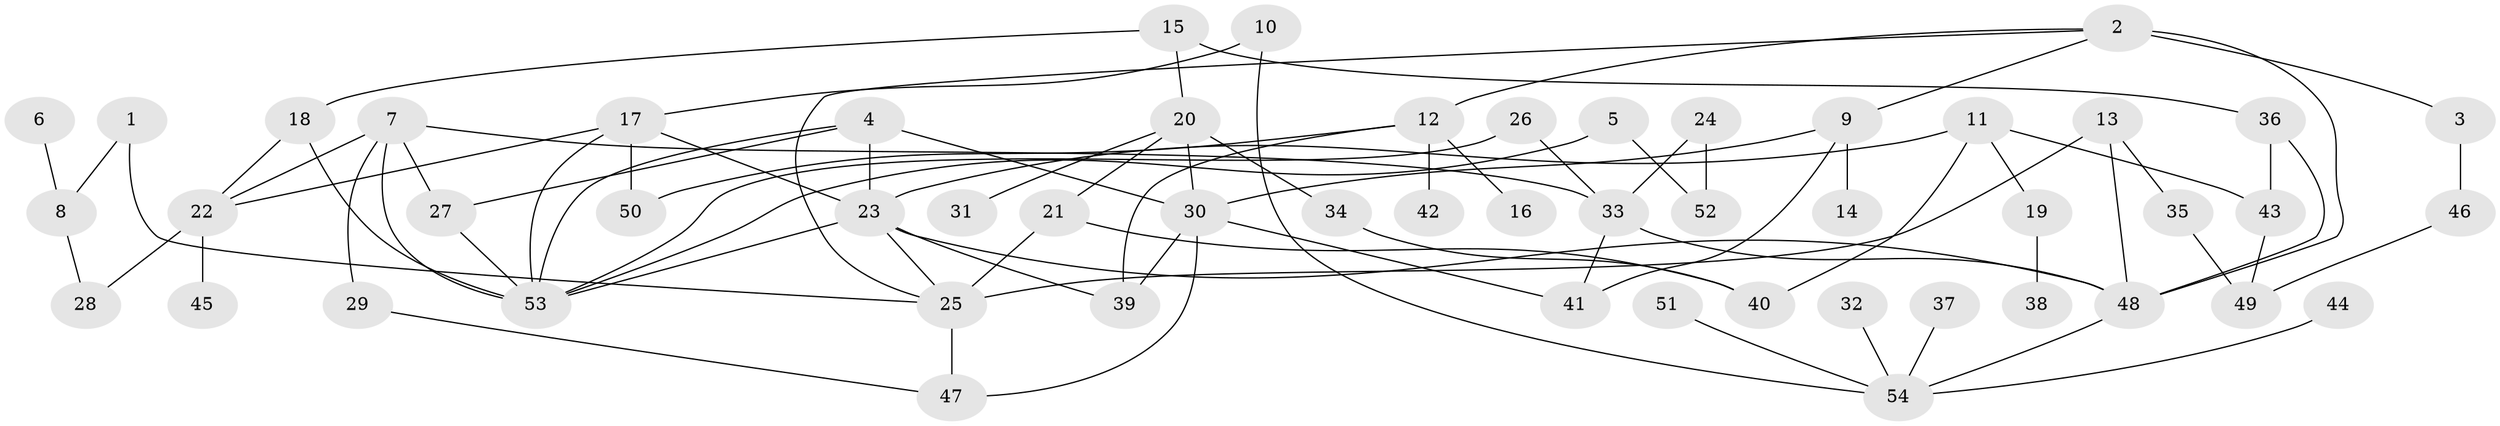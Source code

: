 // original degree distribution, {5: 0.037037037037037035, 7: 0.037037037037037035, 10: 0.009259259259259259, 6: 0.046296296296296294, 3: 0.23148148148148148, 2: 0.2777777777777778, 4: 0.07407407407407407, 1: 0.28703703703703703}
// Generated by graph-tools (version 1.1) at 2025/01/03/09/25 03:01:07]
// undirected, 54 vertices, 82 edges
graph export_dot {
graph [start="1"]
  node [color=gray90,style=filled];
  1;
  2;
  3;
  4;
  5;
  6;
  7;
  8;
  9;
  10;
  11;
  12;
  13;
  14;
  15;
  16;
  17;
  18;
  19;
  20;
  21;
  22;
  23;
  24;
  25;
  26;
  27;
  28;
  29;
  30;
  31;
  32;
  33;
  34;
  35;
  36;
  37;
  38;
  39;
  40;
  41;
  42;
  43;
  44;
  45;
  46;
  47;
  48;
  49;
  50;
  51;
  52;
  53;
  54;
  1 -- 8 [weight=1.0];
  1 -- 25 [weight=1.0];
  2 -- 3 [weight=1.0];
  2 -- 9 [weight=1.0];
  2 -- 12 [weight=1.0];
  2 -- 25 [weight=1.0];
  2 -- 48 [weight=2.0];
  3 -- 46 [weight=1.0];
  4 -- 23 [weight=1.0];
  4 -- 27 [weight=1.0];
  4 -- 30 [weight=1.0];
  4 -- 53 [weight=1.0];
  5 -- 52 [weight=1.0];
  5 -- 53 [weight=1.0];
  6 -- 8 [weight=1.0];
  7 -- 22 [weight=1.0];
  7 -- 27 [weight=1.0];
  7 -- 29 [weight=1.0];
  7 -- 33 [weight=1.0];
  7 -- 53 [weight=1.0];
  8 -- 28 [weight=1.0];
  9 -- 14 [weight=2.0];
  9 -- 30 [weight=1.0];
  9 -- 41 [weight=1.0];
  10 -- 17 [weight=1.0];
  10 -- 54 [weight=1.0];
  11 -- 19 [weight=1.0];
  11 -- 23 [weight=1.0];
  11 -- 40 [weight=1.0];
  11 -- 43 [weight=1.0];
  12 -- 16 [weight=1.0];
  12 -- 39 [weight=1.0];
  12 -- 42 [weight=1.0];
  12 -- 50 [weight=1.0];
  13 -- 25 [weight=1.0];
  13 -- 35 [weight=1.0];
  13 -- 48 [weight=1.0];
  15 -- 18 [weight=1.0];
  15 -- 20 [weight=1.0];
  15 -- 36 [weight=1.0];
  17 -- 22 [weight=1.0];
  17 -- 23 [weight=1.0];
  17 -- 50 [weight=1.0];
  17 -- 53 [weight=1.0];
  18 -- 22 [weight=1.0];
  18 -- 53 [weight=1.0];
  19 -- 38 [weight=1.0];
  20 -- 21 [weight=1.0];
  20 -- 30 [weight=2.0];
  20 -- 31 [weight=1.0];
  20 -- 34 [weight=1.0];
  21 -- 25 [weight=2.0];
  21 -- 40 [weight=1.0];
  22 -- 28 [weight=1.0];
  22 -- 45 [weight=1.0];
  23 -- 25 [weight=1.0];
  23 -- 39 [weight=1.0];
  23 -- 48 [weight=1.0];
  23 -- 53 [weight=1.0];
  24 -- 33 [weight=1.0];
  24 -- 52 [weight=1.0];
  25 -- 47 [weight=3.0];
  26 -- 33 [weight=1.0];
  26 -- 53 [weight=1.0];
  27 -- 53 [weight=1.0];
  29 -- 47 [weight=1.0];
  30 -- 39 [weight=2.0];
  30 -- 41 [weight=1.0];
  30 -- 47 [weight=1.0];
  32 -- 54 [weight=1.0];
  33 -- 41 [weight=1.0];
  33 -- 48 [weight=1.0];
  34 -- 40 [weight=1.0];
  35 -- 49 [weight=1.0];
  36 -- 43 [weight=1.0];
  36 -- 48 [weight=1.0];
  37 -- 54 [weight=1.0];
  43 -- 49 [weight=1.0];
  44 -- 54 [weight=1.0];
  46 -- 49 [weight=1.0];
  48 -- 54 [weight=1.0];
  51 -- 54 [weight=1.0];
}
